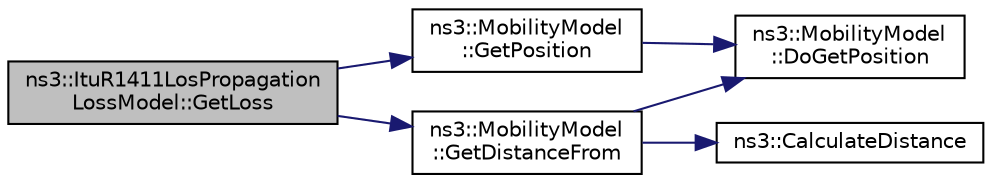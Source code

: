 digraph "ns3::ItuR1411LosPropagationLossModel::GetLoss"
{
  edge [fontname="Helvetica",fontsize="10",labelfontname="Helvetica",labelfontsize="10"];
  node [fontname="Helvetica",fontsize="10",shape=record];
  rankdir="LR";
  Node1 [label="ns3::ItuR1411LosPropagation\lLossModel::GetLoss",height=0.2,width=0.4,color="black", fillcolor="grey75", style="filled", fontcolor="black"];
  Node1 -> Node2 [color="midnightblue",fontsize="10",style="solid"];
  Node2 [label="ns3::MobilityModel\l::GetDistanceFrom",height=0.2,width=0.4,color="black", fillcolor="white", style="filled",URL="$d4/dc5/classns3_1_1MobilityModel.html#afa16c20b3c5fd135be075000f0272f31"];
  Node2 -> Node3 [color="midnightblue",fontsize="10",style="solid"];
  Node3 [label="ns3::MobilityModel\l::DoGetPosition",height=0.2,width=0.4,color="black", fillcolor="white", style="filled",URL="$d4/dc5/classns3_1_1MobilityModel.html#a518f70bd8cb78d0031f9a26572434c34"];
  Node2 -> Node4 [color="midnightblue",fontsize="10",style="solid"];
  Node4 [label="ns3::CalculateDistance",height=0.2,width=0.4,color="black", fillcolor="white", style="filled",URL="$d7/d2e/namespacens3.html#aaae60adf695e280c4882ced6041d1628"];
  Node1 -> Node5 [color="midnightblue",fontsize="10",style="solid"];
  Node5 [label="ns3::MobilityModel\l::GetPosition",height=0.2,width=0.4,color="black", fillcolor="white", style="filled",URL="$d4/dc5/classns3_1_1MobilityModel.html#aba838f06ec5bbb2d193d94b8c0e4abb4"];
  Node5 -> Node3 [color="midnightblue",fontsize="10",style="solid"];
}
